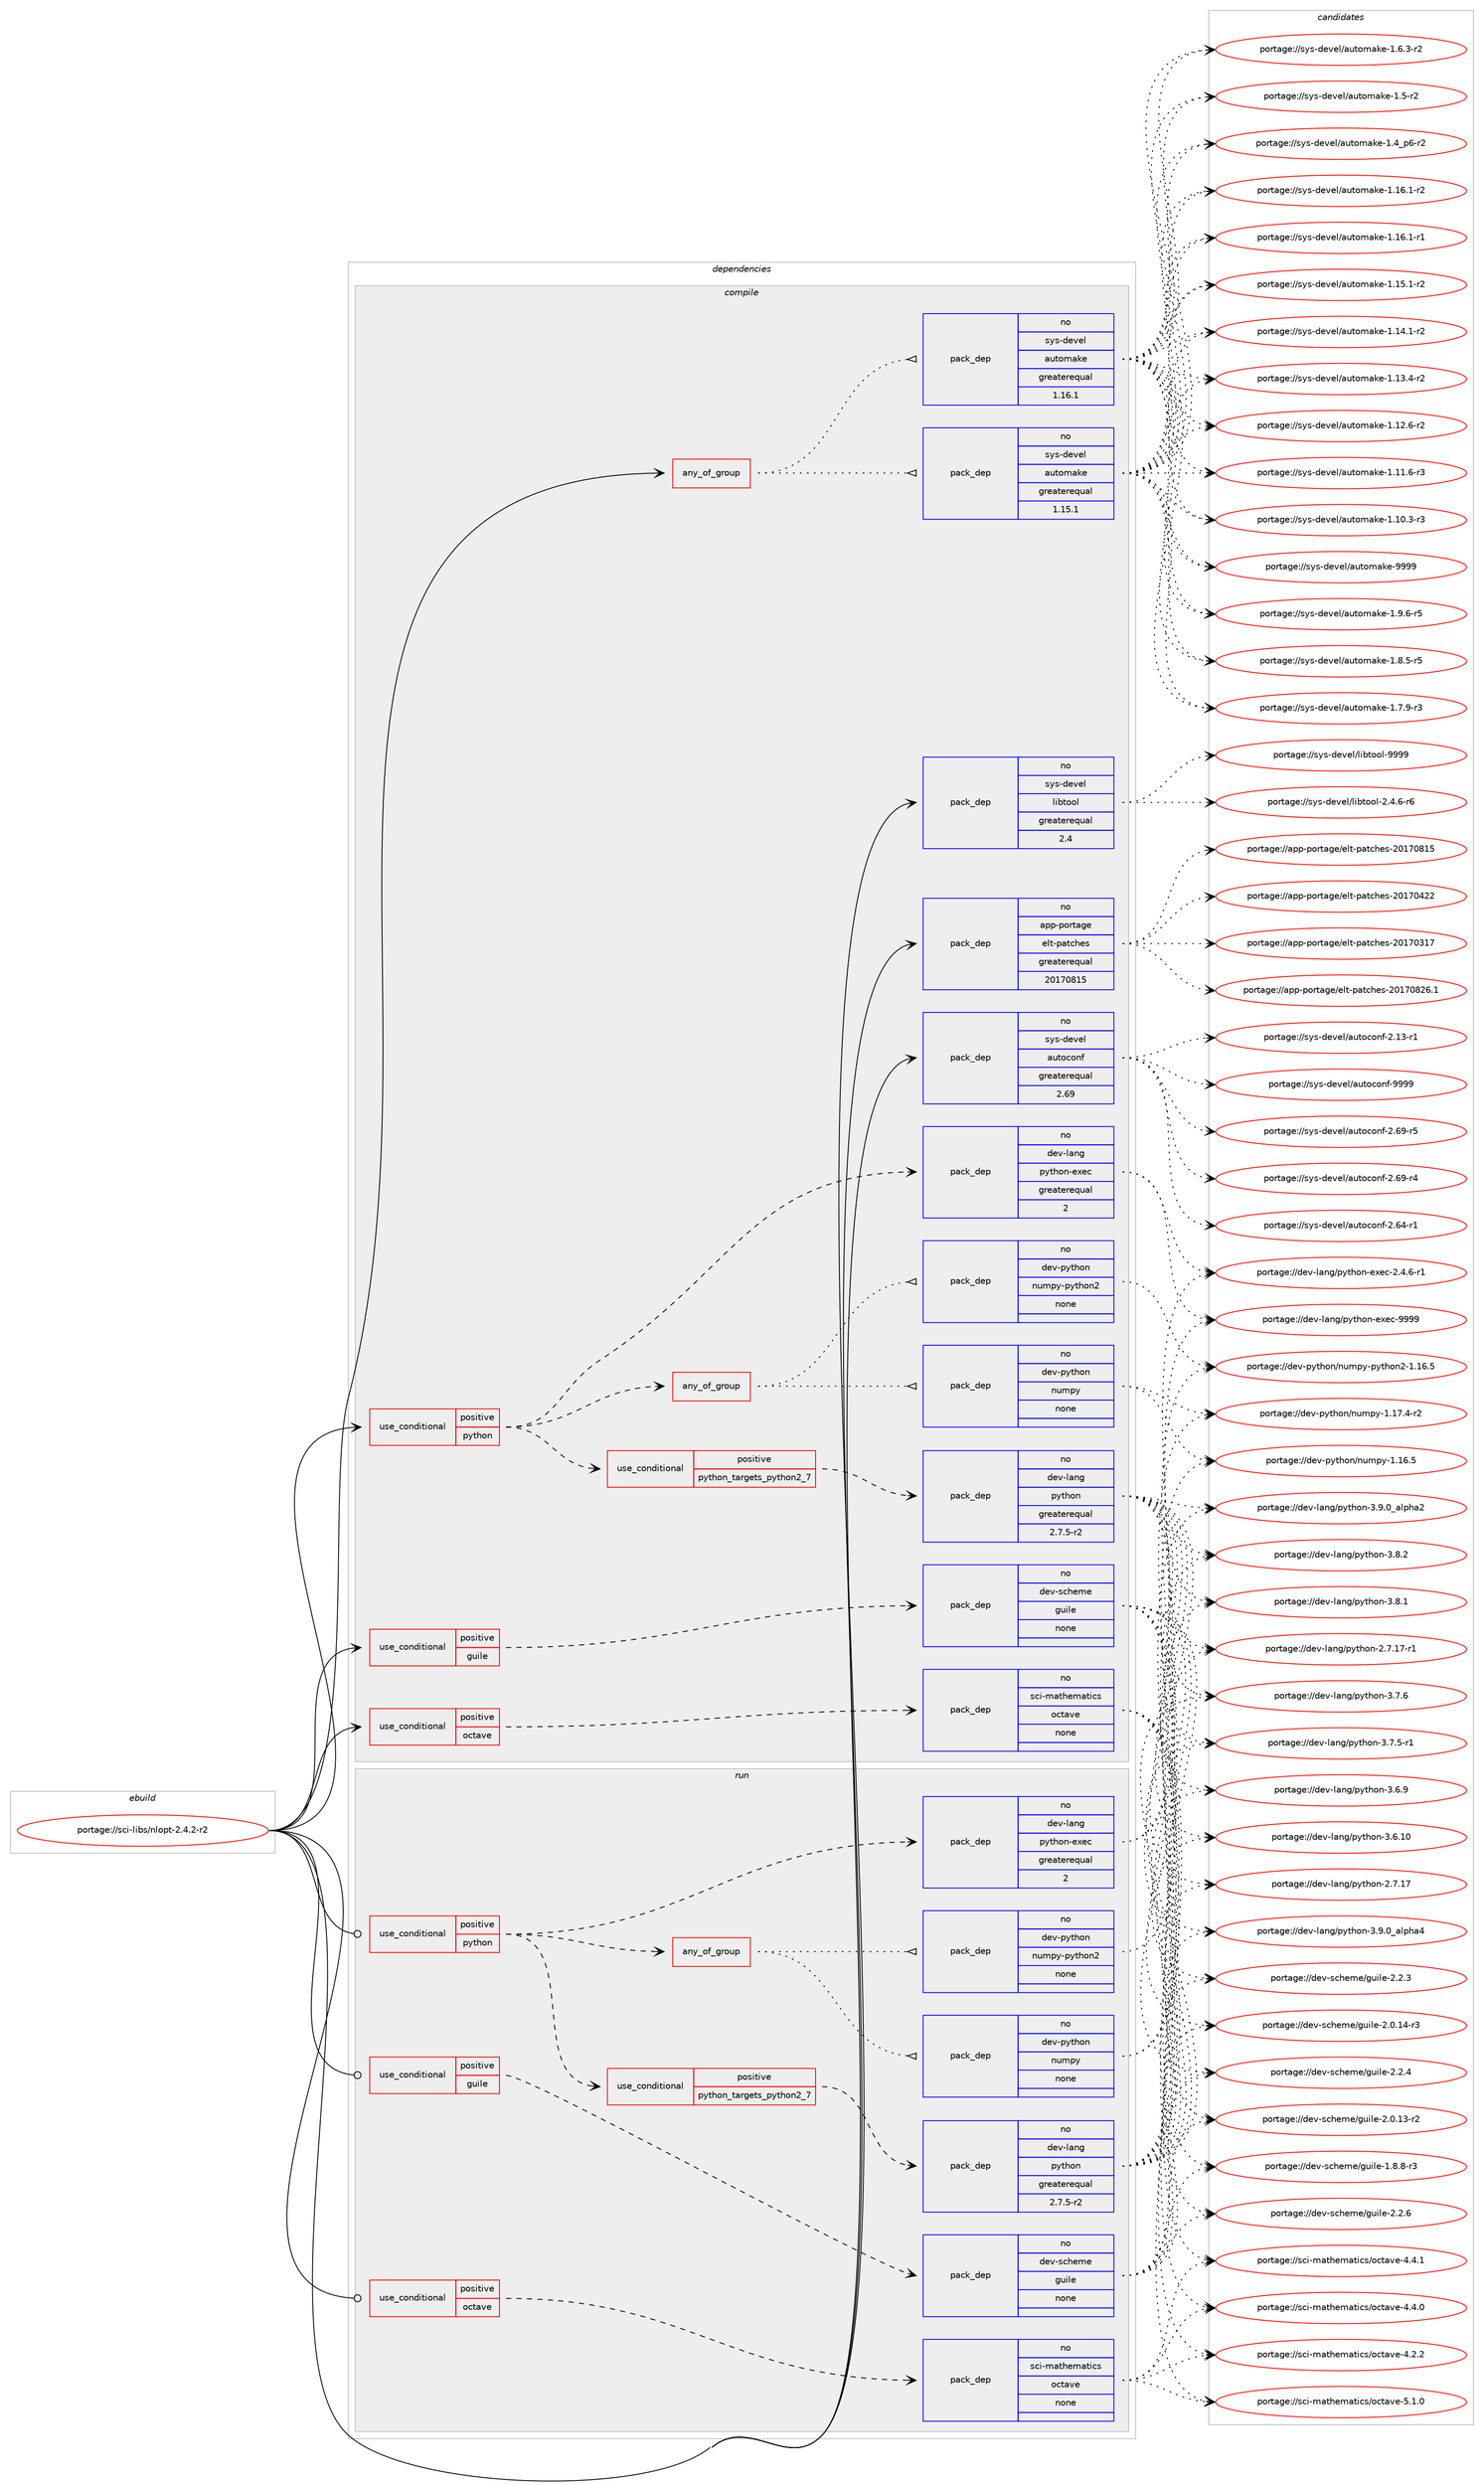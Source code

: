 digraph prolog {

# *************
# Graph options
# *************

newrank=true;
concentrate=true;
compound=true;
graph [rankdir=LR,fontname=Helvetica,fontsize=10,ranksep=1.5];#, ranksep=2.5, nodesep=0.2];
edge  [arrowhead=vee];
node  [fontname=Helvetica,fontsize=10];

# **********
# The ebuild
# **********

subgraph cluster_leftcol {
color=gray;
rank=same;
label=<<i>ebuild</i>>;
id [label="portage://sci-libs/nlopt-2.4.2-r2", color=red, width=4, href="../sci-libs/nlopt-2.4.2-r2.svg"];
}

# ****************
# The dependencies
# ****************

subgraph cluster_midcol {
color=gray;
label=<<i>dependencies</i>>;
subgraph cluster_compile {
fillcolor="#eeeeee";
style=filled;
label=<<i>compile</i>>;
subgraph any999 {
dependency48432 [label=<<TABLE BORDER="0" CELLBORDER="1" CELLSPACING="0" CELLPADDING="4"><TR><TD CELLPADDING="10">any_of_group</TD></TR></TABLE>>, shape=none, color=red];subgraph pack37339 {
dependency48433 [label=<<TABLE BORDER="0" CELLBORDER="1" CELLSPACING="0" CELLPADDING="4" WIDTH="220"><TR><TD ROWSPAN="6" CELLPADDING="30">pack_dep</TD></TR><TR><TD WIDTH="110">no</TD></TR><TR><TD>sys-devel</TD></TR><TR><TD>automake</TD></TR><TR><TD>greaterequal</TD></TR><TR><TD>1.16.1</TD></TR></TABLE>>, shape=none, color=blue];
}
dependency48432:e -> dependency48433:w [weight=20,style="dotted",arrowhead="oinv"];
subgraph pack37340 {
dependency48434 [label=<<TABLE BORDER="0" CELLBORDER="1" CELLSPACING="0" CELLPADDING="4" WIDTH="220"><TR><TD ROWSPAN="6" CELLPADDING="30">pack_dep</TD></TR><TR><TD WIDTH="110">no</TD></TR><TR><TD>sys-devel</TD></TR><TR><TD>automake</TD></TR><TR><TD>greaterequal</TD></TR><TR><TD>1.15.1</TD></TR></TABLE>>, shape=none, color=blue];
}
dependency48432:e -> dependency48434:w [weight=20,style="dotted",arrowhead="oinv"];
}
id:e -> dependency48432:w [weight=20,style="solid",arrowhead="vee"];
subgraph cond10046 {
dependency48435 [label=<<TABLE BORDER="0" CELLBORDER="1" CELLSPACING="0" CELLPADDING="4"><TR><TD ROWSPAN="3" CELLPADDING="10">use_conditional</TD></TR><TR><TD>positive</TD></TR><TR><TD>guile</TD></TR></TABLE>>, shape=none, color=red];
subgraph pack37341 {
dependency48436 [label=<<TABLE BORDER="0" CELLBORDER="1" CELLSPACING="0" CELLPADDING="4" WIDTH="220"><TR><TD ROWSPAN="6" CELLPADDING="30">pack_dep</TD></TR><TR><TD WIDTH="110">no</TD></TR><TR><TD>dev-scheme</TD></TR><TR><TD>guile</TD></TR><TR><TD>none</TD></TR><TR><TD></TD></TR></TABLE>>, shape=none, color=blue];
}
dependency48435:e -> dependency48436:w [weight=20,style="dashed",arrowhead="vee"];
}
id:e -> dependency48435:w [weight=20,style="solid",arrowhead="vee"];
subgraph cond10047 {
dependency48437 [label=<<TABLE BORDER="0" CELLBORDER="1" CELLSPACING="0" CELLPADDING="4"><TR><TD ROWSPAN="3" CELLPADDING="10">use_conditional</TD></TR><TR><TD>positive</TD></TR><TR><TD>octave</TD></TR></TABLE>>, shape=none, color=red];
subgraph pack37342 {
dependency48438 [label=<<TABLE BORDER="0" CELLBORDER="1" CELLSPACING="0" CELLPADDING="4" WIDTH="220"><TR><TD ROWSPAN="6" CELLPADDING="30">pack_dep</TD></TR><TR><TD WIDTH="110">no</TD></TR><TR><TD>sci-mathematics</TD></TR><TR><TD>octave</TD></TR><TR><TD>none</TD></TR><TR><TD></TD></TR></TABLE>>, shape=none, color=blue];
}
dependency48437:e -> dependency48438:w [weight=20,style="dashed",arrowhead="vee"];
}
id:e -> dependency48437:w [weight=20,style="solid",arrowhead="vee"];
subgraph cond10048 {
dependency48439 [label=<<TABLE BORDER="0" CELLBORDER="1" CELLSPACING="0" CELLPADDING="4"><TR><TD ROWSPAN="3" CELLPADDING="10">use_conditional</TD></TR><TR><TD>positive</TD></TR><TR><TD>python</TD></TR></TABLE>>, shape=none, color=red];
subgraph cond10049 {
dependency48440 [label=<<TABLE BORDER="0" CELLBORDER="1" CELLSPACING="0" CELLPADDING="4"><TR><TD ROWSPAN="3" CELLPADDING="10">use_conditional</TD></TR><TR><TD>positive</TD></TR><TR><TD>python_targets_python2_7</TD></TR></TABLE>>, shape=none, color=red];
subgraph pack37343 {
dependency48441 [label=<<TABLE BORDER="0" CELLBORDER="1" CELLSPACING="0" CELLPADDING="4" WIDTH="220"><TR><TD ROWSPAN="6" CELLPADDING="30">pack_dep</TD></TR><TR><TD WIDTH="110">no</TD></TR><TR><TD>dev-lang</TD></TR><TR><TD>python</TD></TR><TR><TD>greaterequal</TD></TR><TR><TD>2.7.5-r2</TD></TR></TABLE>>, shape=none, color=blue];
}
dependency48440:e -> dependency48441:w [weight=20,style="dashed",arrowhead="vee"];
}
dependency48439:e -> dependency48440:w [weight=20,style="dashed",arrowhead="vee"];
subgraph pack37344 {
dependency48442 [label=<<TABLE BORDER="0" CELLBORDER="1" CELLSPACING="0" CELLPADDING="4" WIDTH="220"><TR><TD ROWSPAN="6" CELLPADDING="30">pack_dep</TD></TR><TR><TD WIDTH="110">no</TD></TR><TR><TD>dev-lang</TD></TR><TR><TD>python-exec</TD></TR><TR><TD>greaterequal</TD></TR><TR><TD>2</TD></TR></TABLE>>, shape=none, color=blue];
}
dependency48439:e -> dependency48442:w [weight=20,style="dashed",arrowhead="vee"];
subgraph any1000 {
dependency48443 [label=<<TABLE BORDER="0" CELLBORDER="1" CELLSPACING="0" CELLPADDING="4"><TR><TD CELLPADDING="10">any_of_group</TD></TR></TABLE>>, shape=none, color=red];subgraph pack37345 {
dependency48444 [label=<<TABLE BORDER="0" CELLBORDER="1" CELLSPACING="0" CELLPADDING="4" WIDTH="220"><TR><TD ROWSPAN="6" CELLPADDING="30">pack_dep</TD></TR><TR><TD WIDTH="110">no</TD></TR><TR><TD>dev-python</TD></TR><TR><TD>numpy-python2</TD></TR><TR><TD>none</TD></TR><TR><TD></TD></TR></TABLE>>, shape=none, color=blue];
}
dependency48443:e -> dependency48444:w [weight=20,style="dotted",arrowhead="oinv"];
subgraph pack37346 {
dependency48445 [label=<<TABLE BORDER="0" CELLBORDER="1" CELLSPACING="0" CELLPADDING="4" WIDTH="220"><TR><TD ROWSPAN="6" CELLPADDING="30">pack_dep</TD></TR><TR><TD WIDTH="110">no</TD></TR><TR><TD>dev-python</TD></TR><TR><TD>numpy</TD></TR><TR><TD>none</TD></TR><TR><TD></TD></TR></TABLE>>, shape=none, color=blue];
}
dependency48443:e -> dependency48445:w [weight=20,style="dotted",arrowhead="oinv"];
}
dependency48439:e -> dependency48443:w [weight=20,style="dashed",arrowhead="vee"];
}
id:e -> dependency48439:w [weight=20,style="solid",arrowhead="vee"];
subgraph pack37347 {
dependency48446 [label=<<TABLE BORDER="0" CELLBORDER="1" CELLSPACING="0" CELLPADDING="4" WIDTH="220"><TR><TD ROWSPAN="6" CELLPADDING="30">pack_dep</TD></TR><TR><TD WIDTH="110">no</TD></TR><TR><TD>app-portage</TD></TR><TR><TD>elt-patches</TD></TR><TR><TD>greaterequal</TD></TR><TR><TD>20170815</TD></TR></TABLE>>, shape=none, color=blue];
}
id:e -> dependency48446:w [weight=20,style="solid",arrowhead="vee"];
subgraph pack37348 {
dependency48447 [label=<<TABLE BORDER="0" CELLBORDER="1" CELLSPACING="0" CELLPADDING="4" WIDTH="220"><TR><TD ROWSPAN="6" CELLPADDING="30">pack_dep</TD></TR><TR><TD WIDTH="110">no</TD></TR><TR><TD>sys-devel</TD></TR><TR><TD>autoconf</TD></TR><TR><TD>greaterequal</TD></TR><TR><TD>2.69</TD></TR></TABLE>>, shape=none, color=blue];
}
id:e -> dependency48447:w [weight=20,style="solid",arrowhead="vee"];
subgraph pack37349 {
dependency48448 [label=<<TABLE BORDER="0" CELLBORDER="1" CELLSPACING="0" CELLPADDING="4" WIDTH="220"><TR><TD ROWSPAN="6" CELLPADDING="30">pack_dep</TD></TR><TR><TD WIDTH="110">no</TD></TR><TR><TD>sys-devel</TD></TR><TR><TD>libtool</TD></TR><TR><TD>greaterequal</TD></TR><TR><TD>2.4</TD></TR></TABLE>>, shape=none, color=blue];
}
id:e -> dependency48448:w [weight=20,style="solid",arrowhead="vee"];
}
subgraph cluster_compileandrun {
fillcolor="#eeeeee";
style=filled;
label=<<i>compile and run</i>>;
}
subgraph cluster_run {
fillcolor="#eeeeee";
style=filled;
label=<<i>run</i>>;
subgraph cond10050 {
dependency48449 [label=<<TABLE BORDER="0" CELLBORDER="1" CELLSPACING="0" CELLPADDING="4"><TR><TD ROWSPAN="3" CELLPADDING="10">use_conditional</TD></TR><TR><TD>positive</TD></TR><TR><TD>guile</TD></TR></TABLE>>, shape=none, color=red];
subgraph pack37350 {
dependency48450 [label=<<TABLE BORDER="0" CELLBORDER="1" CELLSPACING="0" CELLPADDING="4" WIDTH="220"><TR><TD ROWSPAN="6" CELLPADDING="30">pack_dep</TD></TR><TR><TD WIDTH="110">no</TD></TR><TR><TD>dev-scheme</TD></TR><TR><TD>guile</TD></TR><TR><TD>none</TD></TR><TR><TD></TD></TR></TABLE>>, shape=none, color=blue];
}
dependency48449:e -> dependency48450:w [weight=20,style="dashed",arrowhead="vee"];
}
id:e -> dependency48449:w [weight=20,style="solid",arrowhead="odot"];
subgraph cond10051 {
dependency48451 [label=<<TABLE BORDER="0" CELLBORDER="1" CELLSPACING="0" CELLPADDING="4"><TR><TD ROWSPAN="3" CELLPADDING="10">use_conditional</TD></TR><TR><TD>positive</TD></TR><TR><TD>octave</TD></TR></TABLE>>, shape=none, color=red];
subgraph pack37351 {
dependency48452 [label=<<TABLE BORDER="0" CELLBORDER="1" CELLSPACING="0" CELLPADDING="4" WIDTH="220"><TR><TD ROWSPAN="6" CELLPADDING="30">pack_dep</TD></TR><TR><TD WIDTH="110">no</TD></TR><TR><TD>sci-mathematics</TD></TR><TR><TD>octave</TD></TR><TR><TD>none</TD></TR><TR><TD></TD></TR></TABLE>>, shape=none, color=blue];
}
dependency48451:e -> dependency48452:w [weight=20,style="dashed",arrowhead="vee"];
}
id:e -> dependency48451:w [weight=20,style="solid",arrowhead="odot"];
subgraph cond10052 {
dependency48453 [label=<<TABLE BORDER="0" CELLBORDER="1" CELLSPACING="0" CELLPADDING="4"><TR><TD ROWSPAN="3" CELLPADDING="10">use_conditional</TD></TR><TR><TD>positive</TD></TR><TR><TD>python</TD></TR></TABLE>>, shape=none, color=red];
subgraph cond10053 {
dependency48454 [label=<<TABLE BORDER="0" CELLBORDER="1" CELLSPACING="0" CELLPADDING="4"><TR><TD ROWSPAN="3" CELLPADDING="10">use_conditional</TD></TR><TR><TD>positive</TD></TR><TR><TD>python_targets_python2_7</TD></TR></TABLE>>, shape=none, color=red];
subgraph pack37352 {
dependency48455 [label=<<TABLE BORDER="0" CELLBORDER="1" CELLSPACING="0" CELLPADDING="4" WIDTH="220"><TR><TD ROWSPAN="6" CELLPADDING="30">pack_dep</TD></TR><TR><TD WIDTH="110">no</TD></TR><TR><TD>dev-lang</TD></TR><TR><TD>python</TD></TR><TR><TD>greaterequal</TD></TR><TR><TD>2.7.5-r2</TD></TR></TABLE>>, shape=none, color=blue];
}
dependency48454:e -> dependency48455:w [weight=20,style="dashed",arrowhead="vee"];
}
dependency48453:e -> dependency48454:w [weight=20,style="dashed",arrowhead="vee"];
subgraph pack37353 {
dependency48456 [label=<<TABLE BORDER="0" CELLBORDER="1" CELLSPACING="0" CELLPADDING="4" WIDTH="220"><TR><TD ROWSPAN="6" CELLPADDING="30">pack_dep</TD></TR><TR><TD WIDTH="110">no</TD></TR><TR><TD>dev-lang</TD></TR><TR><TD>python-exec</TD></TR><TR><TD>greaterequal</TD></TR><TR><TD>2</TD></TR></TABLE>>, shape=none, color=blue];
}
dependency48453:e -> dependency48456:w [weight=20,style="dashed",arrowhead="vee"];
subgraph any1001 {
dependency48457 [label=<<TABLE BORDER="0" CELLBORDER="1" CELLSPACING="0" CELLPADDING="4"><TR><TD CELLPADDING="10">any_of_group</TD></TR></TABLE>>, shape=none, color=red];subgraph pack37354 {
dependency48458 [label=<<TABLE BORDER="0" CELLBORDER="1" CELLSPACING="0" CELLPADDING="4" WIDTH="220"><TR><TD ROWSPAN="6" CELLPADDING="30">pack_dep</TD></TR><TR><TD WIDTH="110">no</TD></TR><TR><TD>dev-python</TD></TR><TR><TD>numpy-python2</TD></TR><TR><TD>none</TD></TR><TR><TD></TD></TR></TABLE>>, shape=none, color=blue];
}
dependency48457:e -> dependency48458:w [weight=20,style="dotted",arrowhead="oinv"];
subgraph pack37355 {
dependency48459 [label=<<TABLE BORDER="0" CELLBORDER="1" CELLSPACING="0" CELLPADDING="4" WIDTH="220"><TR><TD ROWSPAN="6" CELLPADDING="30">pack_dep</TD></TR><TR><TD WIDTH="110">no</TD></TR><TR><TD>dev-python</TD></TR><TR><TD>numpy</TD></TR><TR><TD>none</TD></TR><TR><TD></TD></TR></TABLE>>, shape=none, color=blue];
}
dependency48457:e -> dependency48459:w [weight=20,style="dotted",arrowhead="oinv"];
}
dependency48453:e -> dependency48457:w [weight=20,style="dashed",arrowhead="vee"];
}
id:e -> dependency48453:w [weight=20,style="solid",arrowhead="odot"];
}
}

# **************
# The candidates
# **************

subgraph cluster_choices {
rank=same;
color=gray;
label=<<i>candidates</i>>;

subgraph choice37339 {
color=black;
nodesep=1;
choice115121115451001011181011084797117116111109971071014557575757 [label="portage://sys-devel/automake-9999", color=red, width=4,href="../sys-devel/automake-9999.svg"];
choice115121115451001011181011084797117116111109971071014549465746544511453 [label="portage://sys-devel/automake-1.9.6-r5", color=red, width=4,href="../sys-devel/automake-1.9.6-r5.svg"];
choice115121115451001011181011084797117116111109971071014549465646534511453 [label="portage://sys-devel/automake-1.8.5-r5", color=red, width=4,href="../sys-devel/automake-1.8.5-r5.svg"];
choice115121115451001011181011084797117116111109971071014549465546574511451 [label="portage://sys-devel/automake-1.7.9-r3", color=red, width=4,href="../sys-devel/automake-1.7.9-r3.svg"];
choice115121115451001011181011084797117116111109971071014549465446514511450 [label="portage://sys-devel/automake-1.6.3-r2", color=red, width=4,href="../sys-devel/automake-1.6.3-r2.svg"];
choice11512111545100101118101108479711711611110997107101454946534511450 [label="portage://sys-devel/automake-1.5-r2", color=red, width=4,href="../sys-devel/automake-1.5-r2.svg"];
choice115121115451001011181011084797117116111109971071014549465295112544511450 [label="portage://sys-devel/automake-1.4_p6-r2", color=red, width=4,href="../sys-devel/automake-1.4_p6-r2.svg"];
choice11512111545100101118101108479711711611110997107101454946495446494511450 [label="portage://sys-devel/automake-1.16.1-r2", color=red, width=4,href="../sys-devel/automake-1.16.1-r2.svg"];
choice11512111545100101118101108479711711611110997107101454946495446494511449 [label="portage://sys-devel/automake-1.16.1-r1", color=red, width=4,href="../sys-devel/automake-1.16.1-r1.svg"];
choice11512111545100101118101108479711711611110997107101454946495346494511450 [label="portage://sys-devel/automake-1.15.1-r2", color=red, width=4,href="../sys-devel/automake-1.15.1-r2.svg"];
choice11512111545100101118101108479711711611110997107101454946495246494511450 [label="portage://sys-devel/automake-1.14.1-r2", color=red, width=4,href="../sys-devel/automake-1.14.1-r2.svg"];
choice11512111545100101118101108479711711611110997107101454946495146524511450 [label="portage://sys-devel/automake-1.13.4-r2", color=red, width=4,href="../sys-devel/automake-1.13.4-r2.svg"];
choice11512111545100101118101108479711711611110997107101454946495046544511450 [label="portage://sys-devel/automake-1.12.6-r2", color=red, width=4,href="../sys-devel/automake-1.12.6-r2.svg"];
choice11512111545100101118101108479711711611110997107101454946494946544511451 [label="portage://sys-devel/automake-1.11.6-r3", color=red, width=4,href="../sys-devel/automake-1.11.6-r3.svg"];
choice11512111545100101118101108479711711611110997107101454946494846514511451 [label="portage://sys-devel/automake-1.10.3-r3", color=red, width=4,href="../sys-devel/automake-1.10.3-r3.svg"];
dependency48433:e -> choice115121115451001011181011084797117116111109971071014557575757:w [style=dotted,weight="100"];
dependency48433:e -> choice115121115451001011181011084797117116111109971071014549465746544511453:w [style=dotted,weight="100"];
dependency48433:e -> choice115121115451001011181011084797117116111109971071014549465646534511453:w [style=dotted,weight="100"];
dependency48433:e -> choice115121115451001011181011084797117116111109971071014549465546574511451:w [style=dotted,weight="100"];
dependency48433:e -> choice115121115451001011181011084797117116111109971071014549465446514511450:w [style=dotted,weight="100"];
dependency48433:e -> choice11512111545100101118101108479711711611110997107101454946534511450:w [style=dotted,weight="100"];
dependency48433:e -> choice115121115451001011181011084797117116111109971071014549465295112544511450:w [style=dotted,weight="100"];
dependency48433:e -> choice11512111545100101118101108479711711611110997107101454946495446494511450:w [style=dotted,weight="100"];
dependency48433:e -> choice11512111545100101118101108479711711611110997107101454946495446494511449:w [style=dotted,weight="100"];
dependency48433:e -> choice11512111545100101118101108479711711611110997107101454946495346494511450:w [style=dotted,weight="100"];
dependency48433:e -> choice11512111545100101118101108479711711611110997107101454946495246494511450:w [style=dotted,weight="100"];
dependency48433:e -> choice11512111545100101118101108479711711611110997107101454946495146524511450:w [style=dotted,weight="100"];
dependency48433:e -> choice11512111545100101118101108479711711611110997107101454946495046544511450:w [style=dotted,weight="100"];
dependency48433:e -> choice11512111545100101118101108479711711611110997107101454946494946544511451:w [style=dotted,weight="100"];
dependency48433:e -> choice11512111545100101118101108479711711611110997107101454946494846514511451:w [style=dotted,weight="100"];
}
subgraph choice37340 {
color=black;
nodesep=1;
choice115121115451001011181011084797117116111109971071014557575757 [label="portage://sys-devel/automake-9999", color=red, width=4,href="../sys-devel/automake-9999.svg"];
choice115121115451001011181011084797117116111109971071014549465746544511453 [label="portage://sys-devel/automake-1.9.6-r5", color=red, width=4,href="../sys-devel/automake-1.9.6-r5.svg"];
choice115121115451001011181011084797117116111109971071014549465646534511453 [label="portage://sys-devel/automake-1.8.5-r5", color=red, width=4,href="../sys-devel/automake-1.8.5-r5.svg"];
choice115121115451001011181011084797117116111109971071014549465546574511451 [label="portage://sys-devel/automake-1.7.9-r3", color=red, width=4,href="../sys-devel/automake-1.7.9-r3.svg"];
choice115121115451001011181011084797117116111109971071014549465446514511450 [label="portage://sys-devel/automake-1.6.3-r2", color=red, width=4,href="../sys-devel/automake-1.6.3-r2.svg"];
choice11512111545100101118101108479711711611110997107101454946534511450 [label="portage://sys-devel/automake-1.5-r2", color=red, width=4,href="../sys-devel/automake-1.5-r2.svg"];
choice115121115451001011181011084797117116111109971071014549465295112544511450 [label="portage://sys-devel/automake-1.4_p6-r2", color=red, width=4,href="../sys-devel/automake-1.4_p6-r2.svg"];
choice11512111545100101118101108479711711611110997107101454946495446494511450 [label="portage://sys-devel/automake-1.16.1-r2", color=red, width=4,href="../sys-devel/automake-1.16.1-r2.svg"];
choice11512111545100101118101108479711711611110997107101454946495446494511449 [label="portage://sys-devel/automake-1.16.1-r1", color=red, width=4,href="../sys-devel/automake-1.16.1-r1.svg"];
choice11512111545100101118101108479711711611110997107101454946495346494511450 [label="portage://sys-devel/automake-1.15.1-r2", color=red, width=4,href="../sys-devel/automake-1.15.1-r2.svg"];
choice11512111545100101118101108479711711611110997107101454946495246494511450 [label="portage://sys-devel/automake-1.14.1-r2", color=red, width=4,href="../sys-devel/automake-1.14.1-r2.svg"];
choice11512111545100101118101108479711711611110997107101454946495146524511450 [label="portage://sys-devel/automake-1.13.4-r2", color=red, width=4,href="../sys-devel/automake-1.13.4-r2.svg"];
choice11512111545100101118101108479711711611110997107101454946495046544511450 [label="portage://sys-devel/automake-1.12.6-r2", color=red, width=4,href="../sys-devel/automake-1.12.6-r2.svg"];
choice11512111545100101118101108479711711611110997107101454946494946544511451 [label="portage://sys-devel/automake-1.11.6-r3", color=red, width=4,href="../sys-devel/automake-1.11.6-r3.svg"];
choice11512111545100101118101108479711711611110997107101454946494846514511451 [label="portage://sys-devel/automake-1.10.3-r3", color=red, width=4,href="../sys-devel/automake-1.10.3-r3.svg"];
dependency48434:e -> choice115121115451001011181011084797117116111109971071014557575757:w [style=dotted,weight="100"];
dependency48434:e -> choice115121115451001011181011084797117116111109971071014549465746544511453:w [style=dotted,weight="100"];
dependency48434:e -> choice115121115451001011181011084797117116111109971071014549465646534511453:w [style=dotted,weight="100"];
dependency48434:e -> choice115121115451001011181011084797117116111109971071014549465546574511451:w [style=dotted,weight="100"];
dependency48434:e -> choice115121115451001011181011084797117116111109971071014549465446514511450:w [style=dotted,weight="100"];
dependency48434:e -> choice11512111545100101118101108479711711611110997107101454946534511450:w [style=dotted,weight="100"];
dependency48434:e -> choice115121115451001011181011084797117116111109971071014549465295112544511450:w [style=dotted,weight="100"];
dependency48434:e -> choice11512111545100101118101108479711711611110997107101454946495446494511450:w [style=dotted,weight="100"];
dependency48434:e -> choice11512111545100101118101108479711711611110997107101454946495446494511449:w [style=dotted,weight="100"];
dependency48434:e -> choice11512111545100101118101108479711711611110997107101454946495346494511450:w [style=dotted,weight="100"];
dependency48434:e -> choice11512111545100101118101108479711711611110997107101454946495246494511450:w [style=dotted,weight="100"];
dependency48434:e -> choice11512111545100101118101108479711711611110997107101454946495146524511450:w [style=dotted,weight="100"];
dependency48434:e -> choice11512111545100101118101108479711711611110997107101454946495046544511450:w [style=dotted,weight="100"];
dependency48434:e -> choice11512111545100101118101108479711711611110997107101454946494946544511451:w [style=dotted,weight="100"];
dependency48434:e -> choice11512111545100101118101108479711711611110997107101454946494846514511451:w [style=dotted,weight="100"];
}
subgraph choice37341 {
color=black;
nodesep=1;
choice100101118451159910410110910147103117105108101455046504654 [label="portage://dev-scheme/guile-2.2.6", color=red, width=4,href="../dev-scheme/guile-2.2.6.svg"];
choice100101118451159910410110910147103117105108101455046504652 [label="portage://dev-scheme/guile-2.2.4", color=red, width=4,href="../dev-scheme/guile-2.2.4.svg"];
choice100101118451159910410110910147103117105108101455046504651 [label="portage://dev-scheme/guile-2.2.3", color=red, width=4,href="../dev-scheme/guile-2.2.3.svg"];
choice100101118451159910410110910147103117105108101455046484649524511451 [label="portage://dev-scheme/guile-2.0.14-r3", color=red, width=4,href="../dev-scheme/guile-2.0.14-r3.svg"];
choice100101118451159910410110910147103117105108101455046484649514511450 [label="portage://dev-scheme/guile-2.0.13-r2", color=red, width=4,href="../dev-scheme/guile-2.0.13-r2.svg"];
choice1001011184511599104101109101471031171051081014549465646564511451 [label="portage://dev-scheme/guile-1.8.8-r3", color=red, width=4,href="../dev-scheme/guile-1.8.8-r3.svg"];
dependency48436:e -> choice100101118451159910410110910147103117105108101455046504654:w [style=dotted,weight="100"];
dependency48436:e -> choice100101118451159910410110910147103117105108101455046504652:w [style=dotted,weight="100"];
dependency48436:e -> choice100101118451159910410110910147103117105108101455046504651:w [style=dotted,weight="100"];
dependency48436:e -> choice100101118451159910410110910147103117105108101455046484649524511451:w [style=dotted,weight="100"];
dependency48436:e -> choice100101118451159910410110910147103117105108101455046484649514511450:w [style=dotted,weight="100"];
dependency48436:e -> choice1001011184511599104101109101471031171051081014549465646564511451:w [style=dotted,weight="100"];
}
subgraph choice37342 {
color=black;
nodesep=1;
choice1159910545109971161041011099711610599115471119911697118101455346494648 [label="portage://sci-mathematics/octave-5.1.0", color=red, width=4,href="../sci-mathematics/octave-5.1.0.svg"];
choice1159910545109971161041011099711610599115471119911697118101455246524649 [label="portage://sci-mathematics/octave-4.4.1", color=red, width=4,href="../sci-mathematics/octave-4.4.1.svg"];
choice1159910545109971161041011099711610599115471119911697118101455246524648 [label="portage://sci-mathematics/octave-4.4.0", color=red, width=4,href="../sci-mathematics/octave-4.4.0.svg"];
choice1159910545109971161041011099711610599115471119911697118101455246504650 [label="portage://sci-mathematics/octave-4.2.2", color=red, width=4,href="../sci-mathematics/octave-4.2.2.svg"];
dependency48438:e -> choice1159910545109971161041011099711610599115471119911697118101455346494648:w [style=dotted,weight="100"];
dependency48438:e -> choice1159910545109971161041011099711610599115471119911697118101455246524649:w [style=dotted,weight="100"];
dependency48438:e -> choice1159910545109971161041011099711610599115471119911697118101455246524648:w [style=dotted,weight="100"];
dependency48438:e -> choice1159910545109971161041011099711610599115471119911697118101455246504650:w [style=dotted,weight="100"];
}
subgraph choice37343 {
color=black;
nodesep=1;
choice10010111845108971101034711212111610411111045514657464895971081121049752 [label="portage://dev-lang/python-3.9.0_alpha4", color=red, width=4,href="../dev-lang/python-3.9.0_alpha4.svg"];
choice10010111845108971101034711212111610411111045514657464895971081121049750 [label="portage://dev-lang/python-3.9.0_alpha2", color=red, width=4,href="../dev-lang/python-3.9.0_alpha2.svg"];
choice100101118451089711010347112121116104111110455146564650 [label="portage://dev-lang/python-3.8.2", color=red, width=4,href="../dev-lang/python-3.8.2.svg"];
choice100101118451089711010347112121116104111110455146564649 [label="portage://dev-lang/python-3.8.1", color=red, width=4,href="../dev-lang/python-3.8.1.svg"];
choice100101118451089711010347112121116104111110455146554654 [label="portage://dev-lang/python-3.7.6", color=red, width=4,href="../dev-lang/python-3.7.6.svg"];
choice1001011184510897110103471121211161041111104551465546534511449 [label="portage://dev-lang/python-3.7.5-r1", color=red, width=4,href="../dev-lang/python-3.7.5-r1.svg"];
choice100101118451089711010347112121116104111110455146544657 [label="portage://dev-lang/python-3.6.9", color=red, width=4,href="../dev-lang/python-3.6.9.svg"];
choice10010111845108971101034711212111610411111045514654464948 [label="portage://dev-lang/python-3.6.10", color=red, width=4,href="../dev-lang/python-3.6.10.svg"];
choice100101118451089711010347112121116104111110455046554649554511449 [label="portage://dev-lang/python-2.7.17-r1", color=red, width=4,href="../dev-lang/python-2.7.17-r1.svg"];
choice10010111845108971101034711212111610411111045504655464955 [label="portage://dev-lang/python-2.7.17", color=red, width=4,href="../dev-lang/python-2.7.17.svg"];
dependency48441:e -> choice10010111845108971101034711212111610411111045514657464895971081121049752:w [style=dotted,weight="100"];
dependency48441:e -> choice10010111845108971101034711212111610411111045514657464895971081121049750:w [style=dotted,weight="100"];
dependency48441:e -> choice100101118451089711010347112121116104111110455146564650:w [style=dotted,weight="100"];
dependency48441:e -> choice100101118451089711010347112121116104111110455146564649:w [style=dotted,weight="100"];
dependency48441:e -> choice100101118451089711010347112121116104111110455146554654:w [style=dotted,weight="100"];
dependency48441:e -> choice1001011184510897110103471121211161041111104551465546534511449:w [style=dotted,weight="100"];
dependency48441:e -> choice100101118451089711010347112121116104111110455146544657:w [style=dotted,weight="100"];
dependency48441:e -> choice10010111845108971101034711212111610411111045514654464948:w [style=dotted,weight="100"];
dependency48441:e -> choice100101118451089711010347112121116104111110455046554649554511449:w [style=dotted,weight="100"];
dependency48441:e -> choice10010111845108971101034711212111610411111045504655464955:w [style=dotted,weight="100"];
}
subgraph choice37344 {
color=black;
nodesep=1;
choice10010111845108971101034711212111610411111045101120101994557575757 [label="portage://dev-lang/python-exec-9999", color=red, width=4,href="../dev-lang/python-exec-9999.svg"];
choice10010111845108971101034711212111610411111045101120101994550465246544511449 [label="portage://dev-lang/python-exec-2.4.6-r1", color=red, width=4,href="../dev-lang/python-exec-2.4.6-r1.svg"];
dependency48442:e -> choice10010111845108971101034711212111610411111045101120101994557575757:w [style=dotted,weight="100"];
dependency48442:e -> choice10010111845108971101034711212111610411111045101120101994550465246544511449:w [style=dotted,weight="100"];
}
subgraph choice37345 {
color=black;
nodesep=1;
choice1001011184511212111610411111047110117109112121451121211161041111105045494649544653 [label="portage://dev-python/numpy-python2-1.16.5", color=red, width=4,href="../dev-python/numpy-python2-1.16.5.svg"];
dependency48444:e -> choice1001011184511212111610411111047110117109112121451121211161041111105045494649544653:w [style=dotted,weight="100"];
}
subgraph choice37346 {
color=black;
nodesep=1;
choice1001011184511212111610411111047110117109112121454946495546524511450 [label="portage://dev-python/numpy-1.17.4-r2", color=red, width=4,href="../dev-python/numpy-1.17.4-r2.svg"];
choice100101118451121211161041111104711011710911212145494649544653 [label="portage://dev-python/numpy-1.16.5", color=red, width=4,href="../dev-python/numpy-1.16.5.svg"];
dependency48445:e -> choice1001011184511212111610411111047110117109112121454946495546524511450:w [style=dotted,weight="100"];
dependency48445:e -> choice100101118451121211161041111104711011710911212145494649544653:w [style=dotted,weight="100"];
}
subgraph choice37347 {
color=black;
nodesep=1;
choice971121124511211111411697103101471011081164511297116991041011154550484955485650544649 [label="portage://app-portage/elt-patches-20170826.1", color=red, width=4,href="../app-portage/elt-patches-20170826.1.svg"];
choice97112112451121111141169710310147101108116451129711699104101115455048495548564953 [label="portage://app-portage/elt-patches-20170815", color=red, width=4,href="../app-portage/elt-patches-20170815.svg"];
choice97112112451121111141169710310147101108116451129711699104101115455048495548525050 [label="portage://app-portage/elt-patches-20170422", color=red, width=4,href="../app-portage/elt-patches-20170422.svg"];
choice97112112451121111141169710310147101108116451129711699104101115455048495548514955 [label="portage://app-portage/elt-patches-20170317", color=red, width=4,href="../app-portage/elt-patches-20170317.svg"];
dependency48446:e -> choice971121124511211111411697103101471011081164511297116991041011154550484955485650544649:w [style=dotted,weight="100"];
dependency48446:e -> choice97112112451121111141169710310147101108116451129711699104101115455048495548564953:w [style=dotted,weight="100"];
dependency48446:e -> choice97112112451121111141169710310147101108116451129711699104101115455048495548525050:w [style=dotted,weight="100"];
dependency48446:e -> choice97112112451121111141169710310147101108116451129711699104101115455048495548514955:w [style=dotted,weight="100"];
}
subgraph choice37348 {
color=black;
nodesep=1;
choice115121115451001011181011084797117116111991111101024557575757 [label="portage://sys-devel/autoconf-9999", color=red, width=4,href="../sys-devel/autoconf-9999.svg"];
choice1151211154510010111810110847971171161119911111010245504654574511453 [label="portage://sys-devel/autoconf-2.69-r5", color=red, width=4,href="../sys-devel/autoconf-2.69-r5.svg"];
choice1151211154510010111810110847971171161119911111010245504654574511452 [label="portage://sys-devel/autoconf-2.69-r4", color=red, width=4,href="../sys-devel/autoconf-2.69-r4.svg"];
choice1151211154510010111810110847971171161119911111010245504654524511449 [label="portage://sys-devel/autoconf-2.64-r1", color=red, width=4,href="../sys-devel/autoconf-2.64-r1.svg"];
choice1151211154510010111810110847971171161119911111010245504649514511449 [label="portage://sys-devel/autoconf-2.13-r1", color=red, width=4,href="../sys-devel/autoconf-2.13-r1.svg"];
dependency48447:e -> choice115121115451001011181011084797117116111991111101024557575757:w [style=dotted,weight="100"];
dependency48447:e -> choice1151211154510010111810110847971171161119911111010245504654574511453:w [style=dotted,weight="100"];
dependency48447:e -> choice1151211154510010111810110847971171161119911111010245504654574511452:w [style=dotted,weight="100"];
dependency48447:e -> choice1151211154510010111810110847971171161119911111010245504654524511449:w [style=dotted,weight="100"];
dependency48447:e -> choice1151211154510010111810110847971171161119911111010245504649514511449:w [style=dotted,weight="100"];
}
subgraph choice37349 {
color=black;
nodesep=1;
choice1151211154510010111810110847108105981161111111084557575757 [label="portage://sys-devel/libtool-9999", color=red, width=4,href="../sys-devel/libtool-9999.svg"];
choice1151211154510010111810110847108105981161111111084550465246544511454 [label="portage://sys-devel/libtool-2.4.6-r6", color=red, width=4,href="../sys-devel/libtool-2.4.6-r6.svg"];
dependency48448:e -> choice1151211154510010111810110847108105981161111111084557575757:w [style=dotted,weight="100"];
dependency48448:e -> choice1151211154510010111810110847108105981161111111084550465246544511454:w [style=dotted,weight="100"];
}
subgraph choice37350 {
color=black;
nodesep=1;
choice100101118451159910410110910147103117105108101455046504654 [label="portage://dev-scheme/guile-2.2.6", color=red, width=4,href="../dev-scheme/guile-2.2.6.svg"];
choice100101118451159910410110910147103117105108101455046504652 [label="portage://dev-scheme/guile-2.2.4", color=red, width=4,href="../dev-scheme/guile-2.2.4.svg"];
choice100101118451159910410110910147103117105108101455046504651 [label="portage://dev-scheme/guile-2.2.3", color=red, width=4,href="../dev-scheme/guile-2.2.3.svg"];
choice100101118451159910410110910147103117105108101455046484649524511451 [label="portage://dev-scheme/guile-2.0.14-r3", color=red, width=4,href="../dev-scheme/guile-2.0.14-r3.svg"];
choice100101118451159910410110910147103117105108101455046484649514511450 [label="portage://dev-scheme/guile-2.0.13-r2", color=red, width=4,href="../dev-scheme/guile-2.0.13-r2.svg"];
choice1001011184511599104101109101471031171051081014549465646564511451 [label="portage://dev-scheme/guile-1.8.8-r3", color=red, width=4,href="../dev-scheme/guile-1.8.8-r3.svg"];
dependency48450:e -> choice100101118451159910410110910147103117105108101455046504654:w [style=dotted,weight="100"];
dependency48450:e -> choice100101118451159910410110910147103117105108101455046504652:w [style=dotted,weight="100"];
dependency48450:e -> choice100101118451159910410110910147103117105108101455046504651:w [style=dotted,weight="100"];
dependency48450:e -> choice100101118451159910410110910147103117105108101455046484649524511451:w [style=dotted,weight="100"];
dependency48450:e -> choice100101118451159910410110910147103117105108101455046484649514511450:w [style=dotted,weight="100"];
dependency48450:e -> choice1001011184511599104101109101471031171051081014549465646564511451:w [style=dotted,weight="100"];
}
subgraph choice37351 {
color=black;
nodesep=1;
choice1159910545109971161041011099711610599115471119911697118101455346494648 [label="portage://sci-mathematics/octave-5.1.0", color=red, width=4,href="../sci-mathematics/octave-5.1.0.svg"];
choice1159910545109971161041011099711610599115471119911697118101455246524649 [label="portage://sci-mathematics/octave-4.4.1", color=red, width=4,href="../sci-mathematics/octave-4.4.1.svg"];
choice1159910545109971161041011099711610599115471119911697118101455246524648 [label="portage://sci-mathematics/octave-4.4.0", color=red, width=4,href="../sci-mathematics/octave-4.4.0.svg"];
choice1159910545109971161041011099711610599115471119911697118101455246504650 [label="portage://sci-mathematics/octave-4.2.2", color=red, width=4,href="../sci-mathematics/octave-4.2.2.svg"];
dependency48452:e -> choice1159910545109971161041011099711610599115471119911697118101455346494648:w [style=dotted,weight="100"];
dependency48452:e -> choice1159910545109971161041011099711610599115471119911697118101455246524649:w [style=dotted,weight="100"];
dependency48452:e -> choice1159910545109971161041011099711610599115471119911697118101455246524648:w [style=dotted,weight="100"];
dependency48452:e -> choice1159910545109971161041011099711610599115471119911697118101455246504650:w [style=dotted,weight="100"];
}
subgraph choice37352 {
color=black;
nodesep=1;
choice10010111845108971101034711212111610411111045514657464895971081121049752 [label="portage://dev-lang/python-3.9.0_alpha4", color=red, width=4,href="../dev-lang/python-3.9.0_alpha4.svg"];
choice10010111845108971101034711212111610411111045514657464895971081121049750 [label="portage://dev-lang/python-3.9.0_alpha2", color=red, width=4,href="../dev-lang/python-3.9.0_alpha2.svg"];
choice100101118451089711010347112121116104111110455146564650 [label="portage://dev-lang/python-3.8.2", color=red, width=4,href="../dev-lang/python-3.8.2.svg"];
choice100101118451089711010347112121116104111110455146564649 [label="portage://dev-lang/python-3.8.1", color=red, width=4,href="../dev-lang/python-3.8.1.svg"];
choice100101118451089711010347112121116104111110455146554654 [label="portage://dev-lang/python-3.7.6", color=red, width=4,href="../dev-lang/python-3.7.6.svg"];
choice1001011184510897110103471121211161041111104551465546534511449 [label="portage://dev-lang/python-3.7.5-r1", color=red, width=4,href="../dev-lang/python-3.7.5-r1.svg"];
choice100101118451089711010347112121116104111110455146544657 [label="portage://dev-lang/python-3.6.9", color=red, width=4,href="../dev-lang/python-3.6.9.svg"];
choice10010111845108971101034711212111610411111045514654464948 [label="portage://dev-lang/python-3.6.10", color=red, width=4,href="../dev-lang/python-3.6.10.svg"];
choice100101118451089711010347112121116104111110455046554649554511449 [label="portage://dev-lang/python-2.7.17-r1", color=red, width=4,href="../dev-lang/python-2.7.17-r1.svg"];
choice10010111845108971101034711212111610411111045504655464955 [label="portage://dev-lang/python-2.7.17", color=red, width=4,href="../dev-lang/python-2.7.17.svg"];
dependency48455:e -> choice10010111845108971101034711212111610411111045514657464895971081121049752:w [style=dotted,weight="100"];
dependency48455:e -> choice10010111845108971101034711212111610411111045514657464895971081121049750:w [style=dotted,weight="100"];
dependency48455:e -> choice100101118451089711010347112121116104111110455146564650:w [style=dotted,weight="100"];
dependency48455:e -> choice100101118451089711010347112121116104111110455146564649:w [style=dotted,weight="100"];
dependency48455:e -> choice100101118451089711010347112121116104111110455146554654:w [style=dotted,weight="100"];
dependency48455:e -> choice1001011184510897110103471121211161041111104551465546534511449:w [style=dotted,weight="100"];
dependency48455:e -> choice100101118451089711010347112121116104111110455146544657:w [style=dotted,weight="100"];
dependency48455:e -> choice10010111845108971101034711212111610411111045514654464948:w [style=dotted,weight="100"];
dependency48455:e -> choice100101118451089711010347112121116104111110455046554649554511449:w [style=dotted,weight="100"];
dependency48455:e -> choice10010111845108971101034711212111610411111045504655464955:w [style=dotted,weight="100"];
}
subgraph choice37353 {
color=black;
nodesep=1;
choice10010111845108971101034711212111610411111045101120101994557575757 [label="portage://dev-lang/python-exec-9999", color=red, width=4,href="../dev-lang/python-exec-9999.svg"];
choice10010111845108971101034711212111610411111045101120101994550465246544511449 [label="portage://dev-lang/python-exec-2.4.6-r1", color=red, width=4,href="../dev-lang/python-exec-2.4.6-r1.svg"];
dependency48456:e -> choice10010111845108971101034711212111610411111045101120101994557575757:w [style=dotted,weight="100"];
dependency48456:e -> choice10010111845108971101034711212111610411111045101120101994550465246544511449:w [style=dotted,weight="100"];
}
subgraph choice37354 {
color=black;
nodesep=1;
choice1001011184511212111610411111047110117109112121451121211161041111105045494649544653 [label="portage://dev-python/numpy-python2-1.16.5", color=red, width=4,href="../dev-python/numpy-python2-1.16.5.svg"];
dependency48458:e -> choice1001011184511212111610411111047110117109112121451121211161041111105045494649544653:w [style=dotted,weight="100"];
}
subgraph choice37355 {
color=black;
nodesep=1;
choice1001011184511212111610411111047110117109112121454946495546524511450 [label="portage://dev-python/numpy-1.17.4-r2", color=red, width=4,href="../dev-python/numpy-1.17.4-r2.svg"];
choice100101118451121211161041111104711011710911212145494649544653 [label="portage://dev-python/numpy-1.16.5", color=red, width=4,href="../dev-python/numpy-1.16.5.svg"];
dependency48459:e -> choice1001011184511212111610411111047110117109112121454946495546524511450:w [style=dotted,weight="100"];
dependency48459:e -> choice100101118451121211161041111104711011710911212145494649544653:w [style=dotted,weight="100"];
}
}

}
